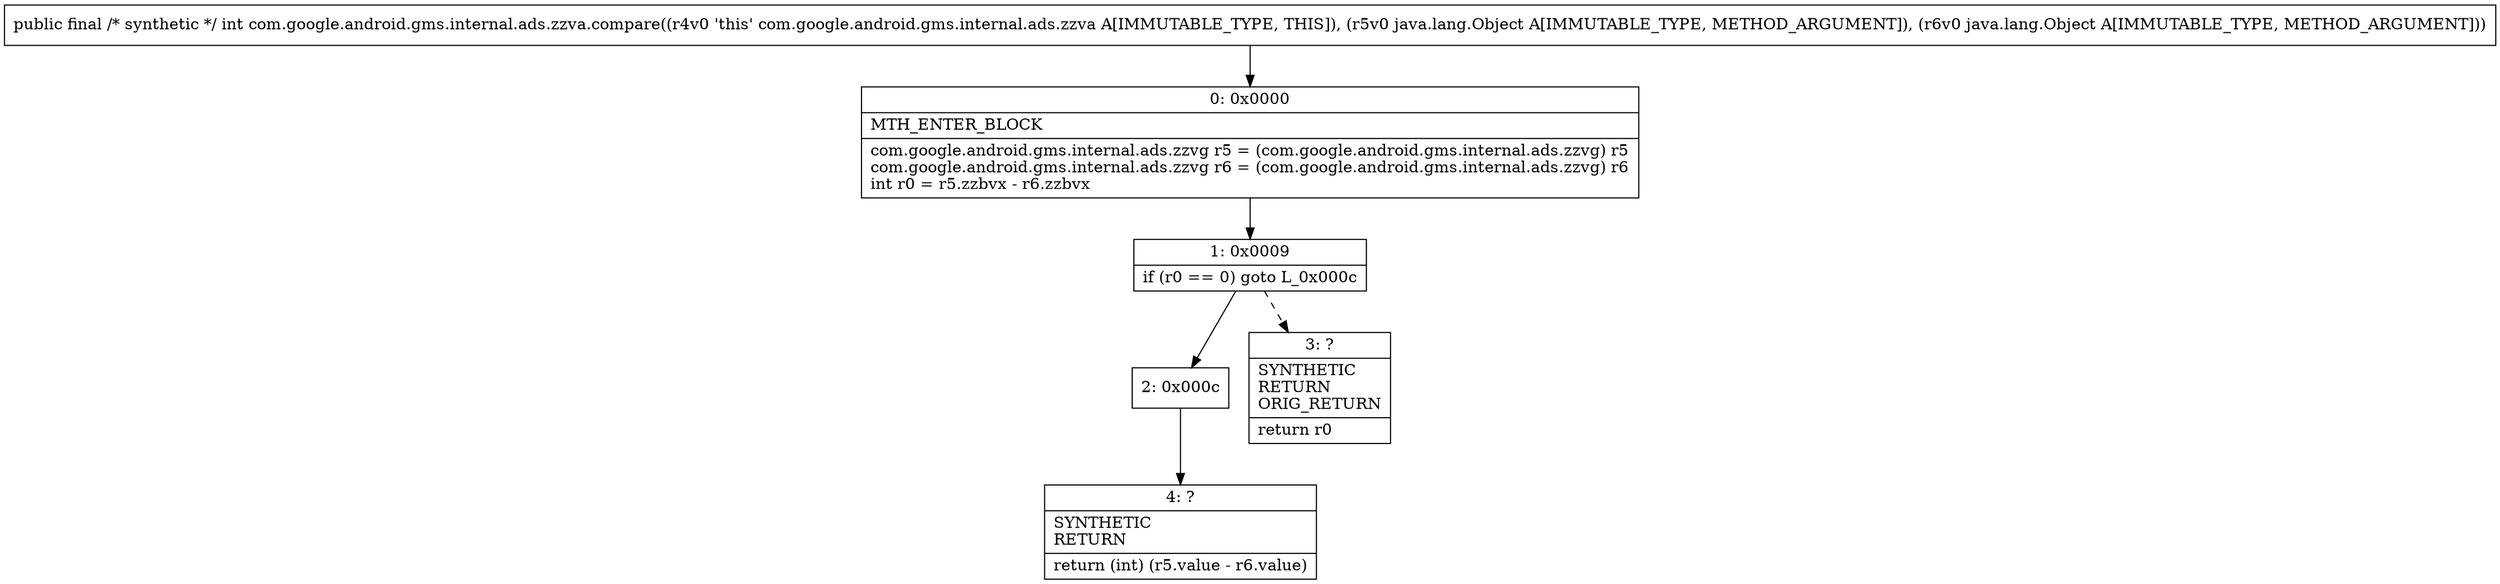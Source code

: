 digraph "CFG forcom.google.android.gms.internal.ads.zzva.compare(Ljava\/lang\/Object;Ljava\/lang\/Object;)I" {
Node_0 [shape=record,label="{0\:\ 0x0000|MTH_ENTER_BLOCK\l|com.google.android.gms.internal.ads.zzvg r5 = (com.google.android.gms.internal.ads.zzvg) r5\lcom.google.android.gms.internal.ads.zzvg r6 = (com.google.android.gms.internal.ads.zzvg) r6\lint r0 = r5.zzbvx \- r6.zzbvx\l}"];
Node_1 [shape=record,label="{1\:\ 0x0009|if (r0 == 0) goto L_0x000c\l}"];
Node_2 [shape=record,label="{2\:\ 0x000c}"];
Node_3 [shape=record,label="{3\:\ ?|SYNTHETIC\lRETURN\lORIG_RETURN\l|return r0\l}"];
Node_4 [shape=record,label="{4\:\ ?|SYNTHETIC\lRETURN\l|return (int) (r5.value \- r6.value)\l}"];
MethodNode[shape=record,label="{public final \/* synthetic *\/ int com.google.android.gms.internal.ads.zzva.compare((r4v0 'this' com.google.android.gms.internal.ads.zzva A[IMMUTABLE_TYPE, THIS]), (r5v0 java.lang.Object A[IMMUTABLE_TYPE, METHOD_ARGUMENT]), (r6v0 java.lang.Object A[IMMUTABLE_TYPE, METHOD_ARGUMENT])) }"];
MethodNode -> Node_0;
Node_0 -> Node_1;
Node_1 -> Node_2;
Node_1 -> Node_3[style=dashed];
Node_2 -> Node_4;
}

